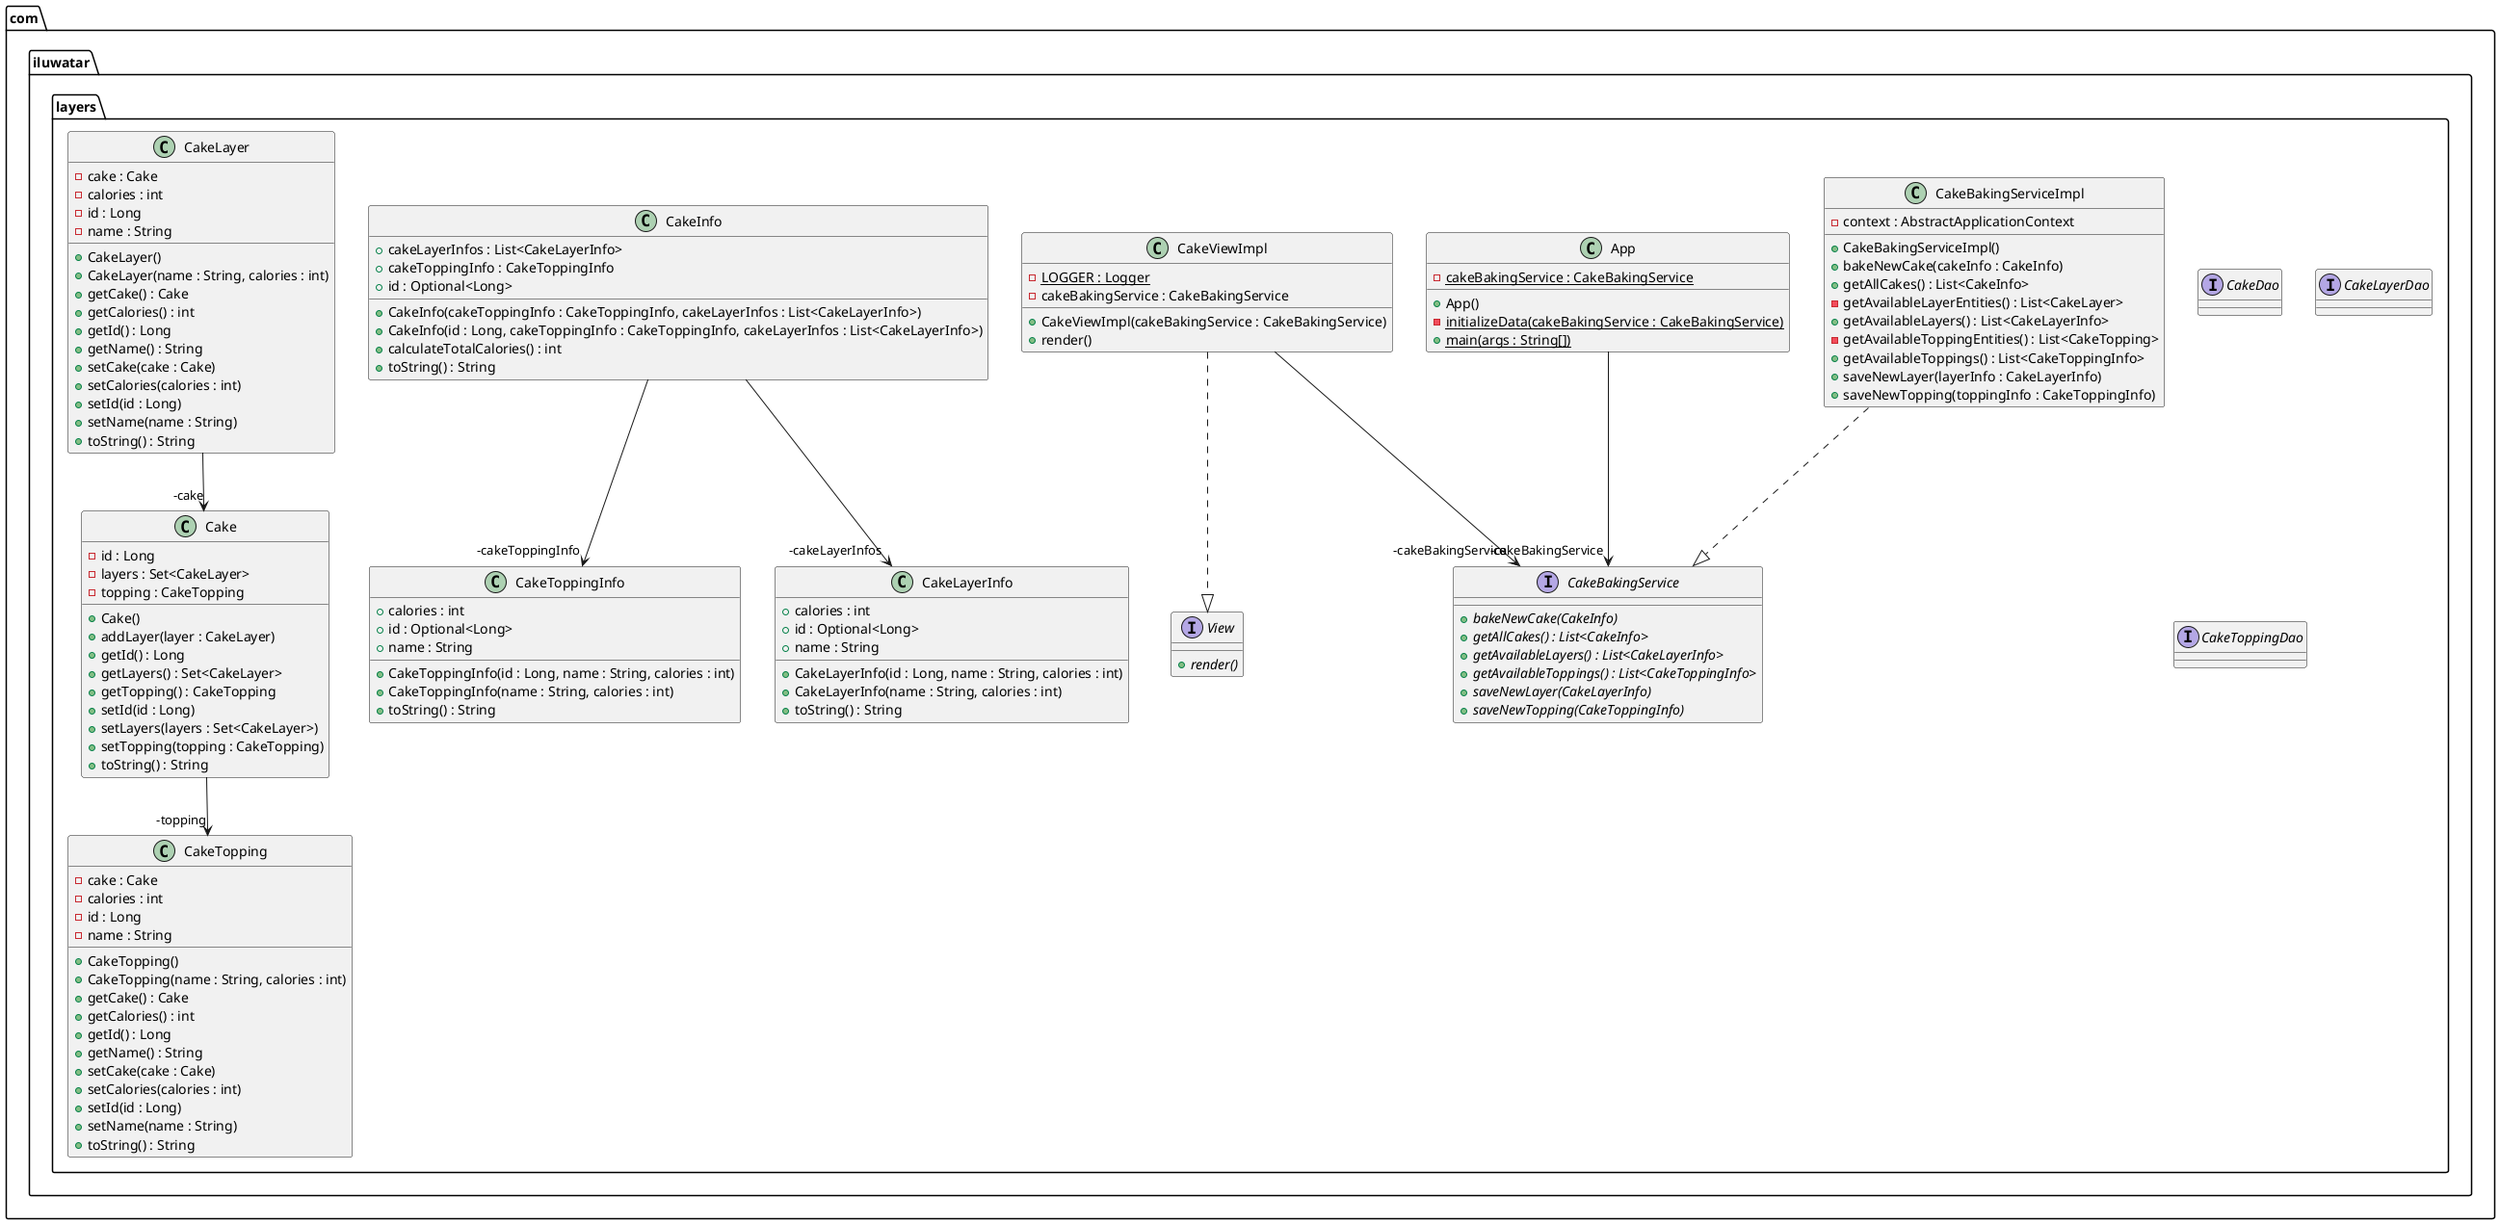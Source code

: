 @startuml
package com.iluwatar.layers {
  class App {
    - cakeBakingService : CakeBakingService {static}
    + App()
    - initializeData(cakeBakingService : CakeBakingService) {static}
    + main(args : String[]) {static}
  }
  class Cake {
    - id : Long
    - layers : Set<CakeLayer>
    - topping : CakeTopping
    + Cake()
    + addLayer(layer : CakeLayer)
    + getId() : Long
    + getLayers() : Set<CakeLayer>
    + getTopping() : CakeTopping
    + setId(id : Long)
    + setLayers(layers : Set<CakeLayer>)
    + setTopping(topping : CakeTopping)
    + toString() : String
  }
  interface CakeBakingService {
    + bakeNewCake(CakeInfo) {abstract}
    + getAllCakes() : List<CakeInfo> {abstract}
    + getAvailableLayers() : List<CakeLayerInfo> {abstract}
    + getAvailableToppings() : List<CakeToppingInfo> {abstract}
    + saveNewLayer(CakeLayerInfo) {abstract}
    + saveNewTopping(CakeToppingInfo) {abstract}
  }
  class CakeBakingServiceImpl {
    - context : AbstractApplicationContext
    + CakeBakingServiceImpl()
    + bakeNewCake(cakeInfo : CakeInfo)
    + getAllCakes() : List<CakeInfo>
    - getAvailableLayerEntities() : List<CakeLayer>
    + getAvailableLayers() : List<CakeLayerInfo>
    - getAvailableToppingEntities() : List<CakeTopping>
    + getAvailableToppings() : List<CakeToppingInfo>
    + saveNewLayer(layerInfo : CakeLayerInfo)
    + saveNewTopping(toppingInfo : CakeToppingInfo)
  }
  interface CakeDao {
  }
  class CakeInfo {
    + cakeLayerInfos : List<CakeLayerInfo>
    + cakeToppingInfo : CakeToppingInfo
    + id : Optional<Long>
    + CakeInfo(cakeToppingInfo : CakeToppingInfo, cakeLayerInfos : List<CakeLayerInfo>)
    + CakeInfo(id : Long, cakeToppingInfo : CakeToppingInfo, cakeLayerInfos : List<CakeLayerInfo>)
    + calculateTotalCalories() : int
    + toString() : String
  }
  class CakeLayer {
    - cake : Cake
    - calories : int
    - id : Long
    - name : String
    + CakeLayer()
    + CakeLayer(name : String, calories : int)
    + getCake() : Cake
    + getCalories() : int
    + getId() : Long
    + getName() : String
    + setCake(cake : Cake)
    + setCalories(calories : int)
    + setId(id : Long)
    + setName(name : String)
    + toString() : String
  }
  interface CakeLayerDao {
  }
  class CakeLayerInfo {
    + calories : int
    + id : Optional<Long>
    + name : String
    + CakeLayerInfo(id : Long, name : String, calories : int)
    + CakeLayerInfo(name : String, calories : int)
    + toString() : String
  }
  class CakeTopping {
    - cake : Cake
    - calories : int
    - id : Long
    - name : String
    + CakeTopping()
    + CakeTopping(name : String, calories : int)
    + getCake() : Cake
    + getCalories() : int
    + getId() : Long
    + getName() : String
    + setCake(cake : Cake)
    + setCalories(calories : int)
    + setId(id : Long)
    + setName(name : String)
    + toString() : String
  }
  interface CakeToppingDao {
  }
  class CakeToppingInfo {
    + calories : int
    + id : Optional<Long>
    + name : String
    + CakeToppingInfo(id : Long, name : String, calories : int)
    + CakeToppingInfo(name : String, calories : int)
    + toString() : String
  }
  class CakeViewImpl {
    - LOGGER : Logger {static}
    - cakeBakingService : CakeBakingService
    + CakeViewImpl(cakeBakingService : CakeBakingService)
    + render()
  }
  interface View {
    + render() {abstract}
  }
}
CakeViewImpl -->  "-cakeBakingService" CakeBakingService
CakeInfo -->  "-cakeToppingInfo" CakeToppingInfo
CakeInfo -->  "-cakeLayerInfos" CakeLayerInfo
App -->  "-cakeBakingService" CakeBakingService
CakeLayer -->  "-cake" Cake
Cake -->  "-topping" CakeTopping
CakeBakingServiceImpl ..|> CakeBakingService 
CakeViewImpl ..|> View 
@enduml